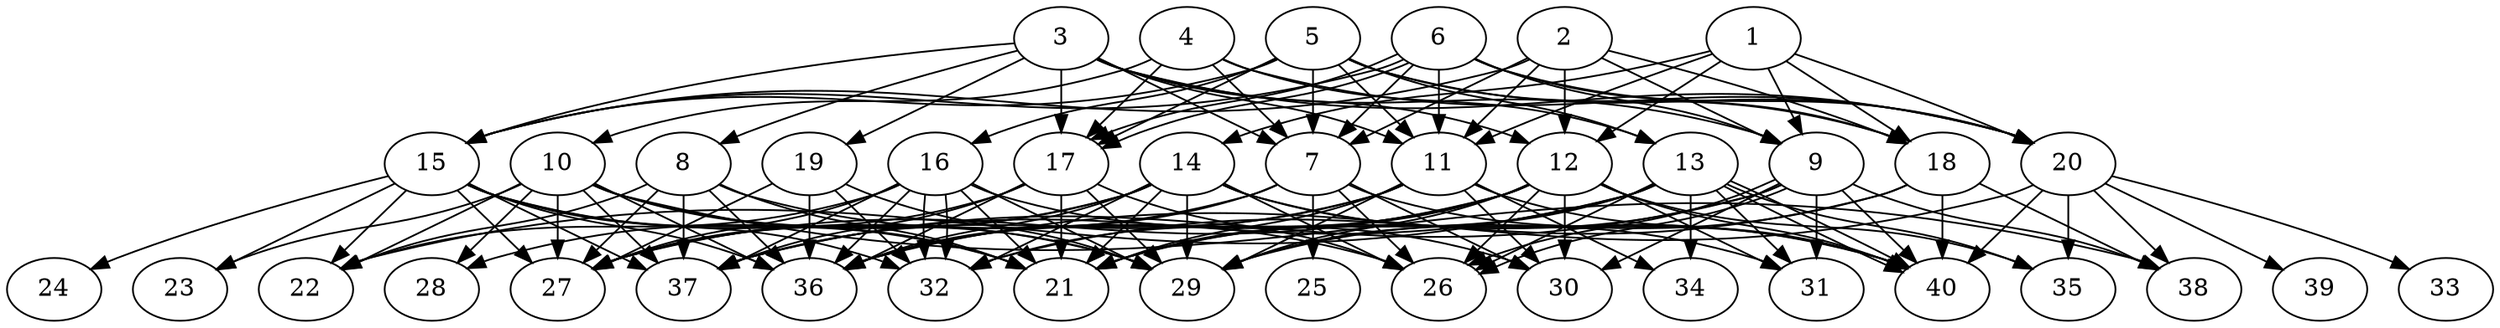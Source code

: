 // DAG (tier=3-complex, mode=compute, n=40, ccr=0.494, fat=0.795, density=0.796, regular=0.323, jump=0.204, mindata=1048576, maxdata=16777216)
// DAG automatically generated by daggen at Sun Aug 24 16:33:35 2025
// /home/ermia/Project/Environments/daggen/bin/daggen --dot --ccr 0.494 --fat 0.795 --regular 0.323 --density 0.796 --jump 0.204 --mindata 1048576 --maxdata 16777216 -n 40 
digraph G {
  1 [size="126770353005096960", alpha="0.00", expect_size="63385176502548480"]
  1 -> 9 [size ="2024996289380352"]
  1 -> 11 [size ="2024996289380352"]
  1 -> 12 [size ="2024996289380352"]
  1 -> 14 [size ="2024996289380352"]
  1 -> 18 [size ="2024996289380352"]
  1 -> 20 [size ="2024996289380352"]
  2 [size="2032891924253731979264", alpha="0.03", expect_size="1016445962126865989632"]
  2 -> 7 [size ="1283806334025728"]
  2 -> 9 [size ="1283806334025728"]
  2 -> 11 [size ="1283806334025728"]
  2 -> 12 [size ="1283806334025728"]
  2 -> 15 [size ="1283806334025728"]
  2 -> 18 [size ="1283806334025728"]
  3 [size="74929712409284624", alpha="0.06", expect_size="37464856204642312"]
  3 -> 7 [size ="1441767673036800"]
  3 -> 8 [size ="1441767673036800"]
  3 -> 9 [size ="1441767673036800"]
  3 -> 11 [size ="1441767673036800"]
  3 -> 12 [size ="1441767673036800"]
  3 -> 15 [size ="1441767673036800"]
  3 -> 17 [size ="1441767673036800"]
  3 -> 19 [size ="1441767673036800"]
  3 -> 20 [size ="1441767673036800"]
  4 [size="493068957406724096000", alpha="0.00", expect_size="246534478703362048000"]
  4 -> 7 [size ="499300224204800"]
  4 -> 10 [size ="499300224204800"]
  4 -> 13 [size ="499300224204800"]
  4 -> 17 [size ="499300224204800"]
  4 -> 20 [size ="499300224204800"]
  5 [size="324970456631482515456", alpha="0.05", expect_size="162485228315741257728"]
  5 -> 7 [size ="378139960147968"]
  5 -> 11 [size ="378139960147968"]
  5 -> 13 [size ="378139960147968"]
  5 -> 15 [size ="378139960147968"]
  5 -> 16 [size ="378139960147968"]
  5 -> 17 [size ="378139960147968"]
  5 -> 18 [size ="378139960147968"]
  5 -> 20 [size ="378139960147968"]
  6 [size="176465254810069152", alpha="0.12", expect_size="88232627405034576"]
  6 -> 7 [size ="229452755763200"]
  6 -> 9 [size ="229452755763200"]
  6 -> 11 [size ="229452755763200"]
  6 -> 15 [size ="229452755763200"]
  6 -> 17 [size ="229452755763200"]
  6 -> 17 [size ="229452755763200"]
  6 -> 18 [size ="229452755763200"]
  6 -> 20 [size ="229452755763200"]
  7 [size="2748731505189103616", alpha="0.09", expect_size="1374365752594551808"]
  7 -> 25 [size ="1769548135006208"]
  7 -> 26 [size ="1769548135006208"]
  7 -> 27 [size ="1769548135006208"]
  7 -> 30 [size ="1769548135006208"]
  7 -> 36 [size ="1769548135006208"]
  7 -> 40 [size ="1769548135006208"]
  8 [size="568941341196169510912", alpha="0.08", expect_size="284470670598084755456"]
  8 -> 21 [size ="549289944154112"]
  8 -> 22 [size ="549289944154112"]
  8 -> 26 [size ="549289944154112"]
  8 -> 27 [size ="549289944154112"]
  8 -> 36 [size ="549289944154112"]
  8 -> 37 [size ="549289944154112"]
  9 [size="31631745270206044", alpha="0.07", expect_size="15815872635103022"]
  9 -> 21 [size ="889601845624832"]
  9 -> 26 [size ="889601845624832"]
  9 -> 26 [size ="889601845624832"]
  9 -> 30 [size ="889601845624832"]
  9 -> 31 [size ="889601845624832"]
  9 -> 37 [size ="889601845624832"]
  9 -> 38 [size ="889601845624832"]
  9 -> 40 [size ="889601845624832"]
  10 [size="68204749759386432", alpha="0.13", expect_size="34102374879693216"]
  10 -> 21 [size ="1629870639546368"]
  10 -> 22 [size ="1629870639546368"]
  10 -> 23 [size ="1629870639546368"]
  10 -> 27 [size ="1629870639546368"]
  10 -> 28 [size ="1629870639546368"]
  10 -> 29 [size ="1629870639546368"]
  10 -> 36 [size ="1629870639546368"]
  10 -> 37 [size ="1629870639546368"]
  10 -> 38 [size ="1629870639546368"]
  11 [size="16086910015214784", alpha="0.17", expect_size="8043455007607392"]
  11 -> 21 [size ="411981852966912"]
  11 -> 29 [size ="411981852966912"]
  11 -> 30 [size ="411981852966912"]
  11 -> 34 [size ="411981852966912"]
  11 -> 36 [size ="411981852966912"]
  11 -> 37 [size ="411981852966912"]
  11 -> 40 [size ="411981852966912"]
  12 [size="357509483358620483584", alpha="0.15", expect_size="178754741679310241792"]
  12 -> 21 [size ="402978334834688"]
  12 -> 26 [size ="402978334834688"]
  12 -> 27 [size ="402978334834688"]
  12 -> 29 [size ="402978334834688"]
  12 -> 30 [size ="402978334834688"]
  12 -> 31 [size ="402978334834688"]
  12 -> 32 [size ="402978334834688"]
  12 -> 35 [size ="402978334834688"]
  12 -> 36 [size ="402978334834688"]
  12 -> 40 [size ="402978334834688"]
  13 [size="18962119652088536", alpha="0.16", expect_size="9481059826044268"]
  13 -> 21 [size ="698329604292608"]
  13 -> 22 [size ="698329604292608"]
  13 -> 26 [size ="698329604292608"]
  13 -> 29 [size ="698329604292608"]
  13 -> 31 [size ="698329604292608"]
  13 -> 34 [size ="698329604292608"]
  13 -> 35 [size ="698329604292608"]
  13 -> 37 [size ="698329604292608"]
  13 -> 40 [size ="698329604292608"]
  13 -> 40 [size ="698329604292608"]
  14 [size="1584781624461166592", alpha="0.08", expect_size="792390812230583296"]
  14 -> 21 [size ="649761451409408"]
  14 -> 26 [size ="649761451409408"]
  14 -> 27 [size ="649761451409408"]
  14 -> 28 [size ="649761451409408"]
  14 -> 29 [size ="649761451409408"]
  14 -> 31 [size ="649761451409408"]
  14 -> 32 [size ="649761451409408"]
  14 -> 36 [size ="649761451409408"]
  14 -> 40 [size ="649761451409408"]
  15 [size="376877812198103616", alpha="0.14", expect_size="188438906099051808"]
  15 -> 21 [size ="184831535218688"]
  15 -> 22 [size ="184831535218688"]
  15 -> 23 [size ="184831535218688"]
  15 -> 24 [size ="184831535218688"]
  15 -> 27 [size ="184831535218688"]
  15 -> 29 [size ="184831535218688"]
  15 -> 32 [size ="184831535218688"]
  15 -> 36 [size ="184831535218688"]
  15 -> 37 [size ="184831535218688"]
  16 [size="5043996774225684", alpha="0.18", expect_size="2521998387112842"]
  16 -> 21 [size ="274941870080000"]
  16 -> 22 [size ="274941870080000"]
  16 -> 27 [size ="274941870080000"]
  16 -> 29 [size ="274941870080000"]
  16 -> 30 [size ="274941870080000"]
  16 -> 32 [size ="274941870080000"]
  16 -> 32 [size ="274941870080000"]
  16 -> 36 [size ="274941870080000"]
  16 -> 37 [size ="274941870080000"]
  17 [size="40365997654450440", alpha="0.10", expect_size="20182998827225220"]
  17 -> 21 [size ="1094012056371200"]
  17 -> 26 [size ="1094012056371200"]
  17 -> 27 [size ="1094012056371200"]
  17 -> 29 [size ="1094012056371200"]
  17 -> 36 [size ="1094012056371200"]
  17 -> 37 [size ="1094012056371200"]
  18 [size="3523850995066406", alpha="0.10", expect_size="1761925497533203"]
  18 -> 29 [size ="69240652562432"]
  18 -> 32 [size ="69240652562432"]
  18 -> 38 [size ="69240652562432"]
  18 -> 40 [size ="69240652562432"]
  19 [size="225494665444684988416", alpha="0.14", expect_size="112747332722342494208"]
  19 -> 27 [size ="296379050098688"]
  19 -> 29 [size ="296379050098688"]
  19 -> 32 [size ="296379050098688"]
  19 -> 36 [size ="296379050098688"]
  20 [size="547950093775725", alpha="0.12", expect_size="273975046887862"]
  20 -> 33 [size ="31571365068800"]
  20 -> 35 [size ="31571365068800"]
  20 -> 36 [size ="31571365068800"]
  20 -> 38 [size ="31571365068800"]
  20 -> 39 [size ="31571365068800"]
  20 -> 40 [size ="31571365068800"]
  21 [size="742503909982541447168", alpha="0.00", expect_size="371251954991270723584"]
  22 [size="169639894621077110784", alpha="0.10", expect_size="84819947310538555392"]
  23 [size="12523939906501544", alpha="0.16", expect_size="6261969953250772"]
  24 [size="560303059830223872", alpha="0.02", expect_size="280151529915111936"]
  25 [size="100345361497775856", alpha="0.19", expect_size="50172680748887928"]
  26 [size="1863322608312686477312", alpha="0.01", expect_size="931661304156343238656"]
  27 [size="2700950313631744000000", alpha="0.18", expect_size="1350475156815872000000"]
  28 [size="4416213409565562109952", alpha="0.10", expect_size="2208106704782781054976"]
  29 [size="2945399121312538624", alpha="0.19", expect_size="1472699560656269312"]
  30 [size="60768733248220792", alpha="0.03", expect_size="30384366624110396"]
  31 [size="168072706349366304", alpha="0.11", expect_size="84036353174683152"]
  32 [size="45789233957975336", alpha="0.18", expect_size="22894616978987668"]
  33 [size="854193137726052608", alpha="0.06", expect_size="427096568863026304"]
  34 [size="15562233193346530", alpha="0.17", expect_size="7781116596673265"]
  35 [size="42260572711341912", alpha="0.02", expect_size="21130286355670956"]
  36 [size="4024807980412564", alpha="0.19", expect_size="2012403990206282"]
  37 [size="11631525682941700", alpha="0.14", expect_size="5815762841470850"]
  38 [size="305834360300763", alpha="0.03", expect_size="152917180150381"]
  39 [size="4361572365936774", alpha="0.04", expect_size="2180786182968387"]
  40 [size="493290260498754048", alpha="0.19", expect_size="246645130249377024"]
}